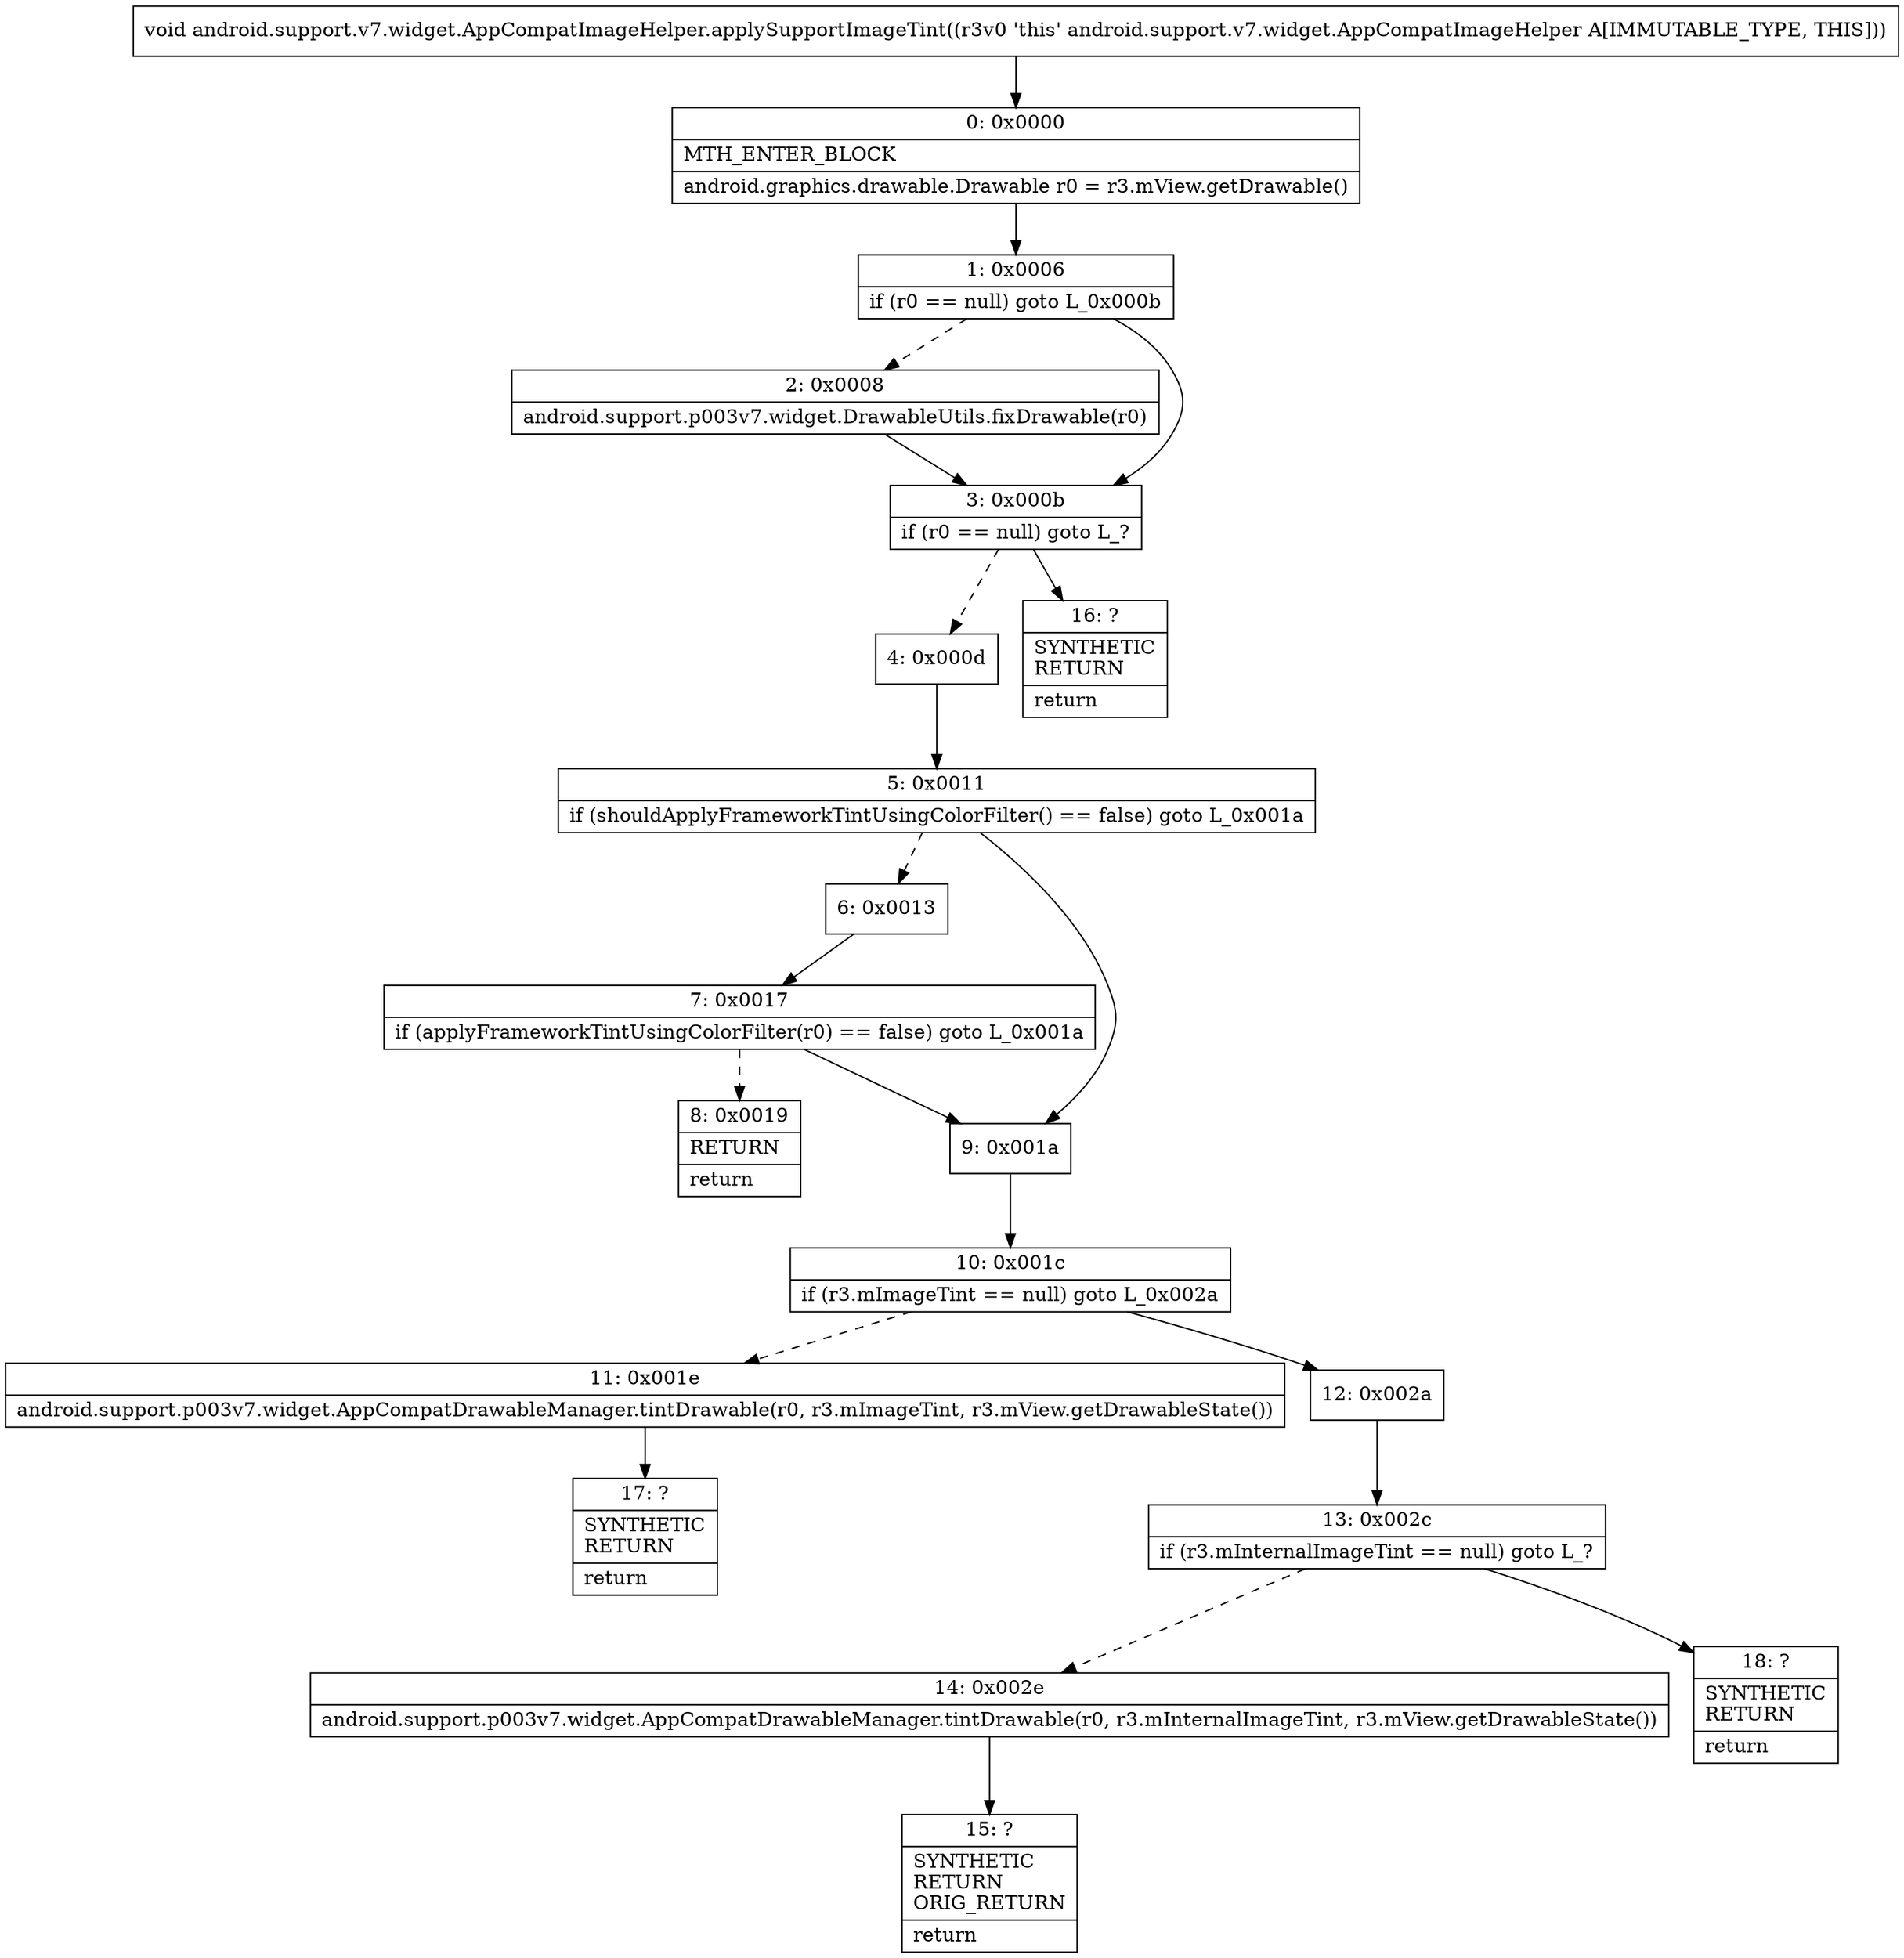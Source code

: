 digraph "CFG forandroid.support.v7.widget.AppCompatImageHelper.applySupportImageTint()V" {
Node_0 [shape=record,label="{0\:\ 0x0000|MTH_ENTER_BLOCK\l|android.graphics.drawable.Drawable r0 = r3.mView.getDrawable()\l}"];
Node_1 [shape=record,label="{1\:\ 0x0006|if (r0 == null) goto L_0x000b\l}"];
Node_2 [shape=record,label="{2\:\ 0x0008|android.support.p003v7.widget.DrawableUtils.fixDrawable(r0)\l}"];
Node_3 [shape=record,label="{3\:\ 0x000b|if (r0 == null) goto L_?\l}"];
Node_4 [shape=record,label="{4\:\ 0x000d}"];
Node_5 [shape=record,label="{5\:\ 0x0011|if (shouldApplyFrameworkTintUsingColorFilter() == false) goto L_0x001a\l}"];
Node_6 [shape=record,label="{6\:\ 0x0013}"];
Node_7 [shape=record,label="{7\:\ 0x0017|if (applyFrameworkTintUsingColorFilter(r0) == false) goto L_0x001a\l}"];
Node_8 [shape=record,label="{8\:\ 0x0019|RETURN\l|return\l}"];
Node_9 [shape=record,label="{9\:\ 0x001a}"];
Node_10 [shape=record,label="{10\:\ 0x001c|if (r3.mImageTint == null) goto L_0x002a\l}"];
Node_11 [shape=record,label="{11\:\ 0x001e|android.support.p003v7.widget.AppCompatDrawableManager.tintDrawable(r0, r3.mImageTint, r3.mView.getDrawableState())\l}"];
Node_12 [shape=record,label="{12\:\ 0x002a}"];
Node_13 [shape=record,label="{13\:\ 0x002c|if (r3.mInternalImageTint == null) goto L_?\l}"];
Node_14 [shape=record,label="{14\:\ 0x002e|android.support.p003v7.widget.AppCompatDrawableManager.tintDrawable(r0, r3.mInternalImageTint, r3.mView.getDrawableState())\l}"];
Node_15 [shape=record,label="{15\:\ ?|SYNTHETIC\lRETURN\lORIG_RETURN\l|return\l}"];
Node_16 [shape=record,label="{16\:\ ?|SYNTHETIC\lRETURN\l|return\l}"];
Node_17 [shape=record,label="{17\:\ ?|SYNTHETIC\lRETURN\l|return\l}"];
Node_18 [shape=record,label="{18\:\ ?|SYNTHETIC\lRETURN\l|return\l}"];
MethodNode[shape=record,label="{void android.support.v7.widget.AppCompatImageHelper.applySupportImageTint((r3v0 'this' android.support.v7.widget.AppCompatImageHelper A[IMMUTABLE_TYPE, THIS])) }"];
MethodNode -> Node_0;
Node_0 -> Node_1;
Node_1 -> Node_2[style=dashed];
Node_1 -> Node_3;
Node_2 -> Node_3;
Node_3 -> Node_4[style=dashed];
Node_3 -> Node_16;
Node_4 -> Node_5;
Node_5 -> Node_6[style=dashed];
Node_5 -> Node_9;
Node_6 -> Node_7;
Node_7 -> Node_8[style=dashed];
Node_7 -> Node_9;
Node_9 -> Node_10;
Node_10 -> Node_11[style=dashed];
Node_10 -> Node_12;
Node_11 -> Node_17;
Node_12 -> Node_13;
Node_13 -> Node_14[style=dashed];
Node_13 -> Node_18;
Node_14 -> Node_15;
}

